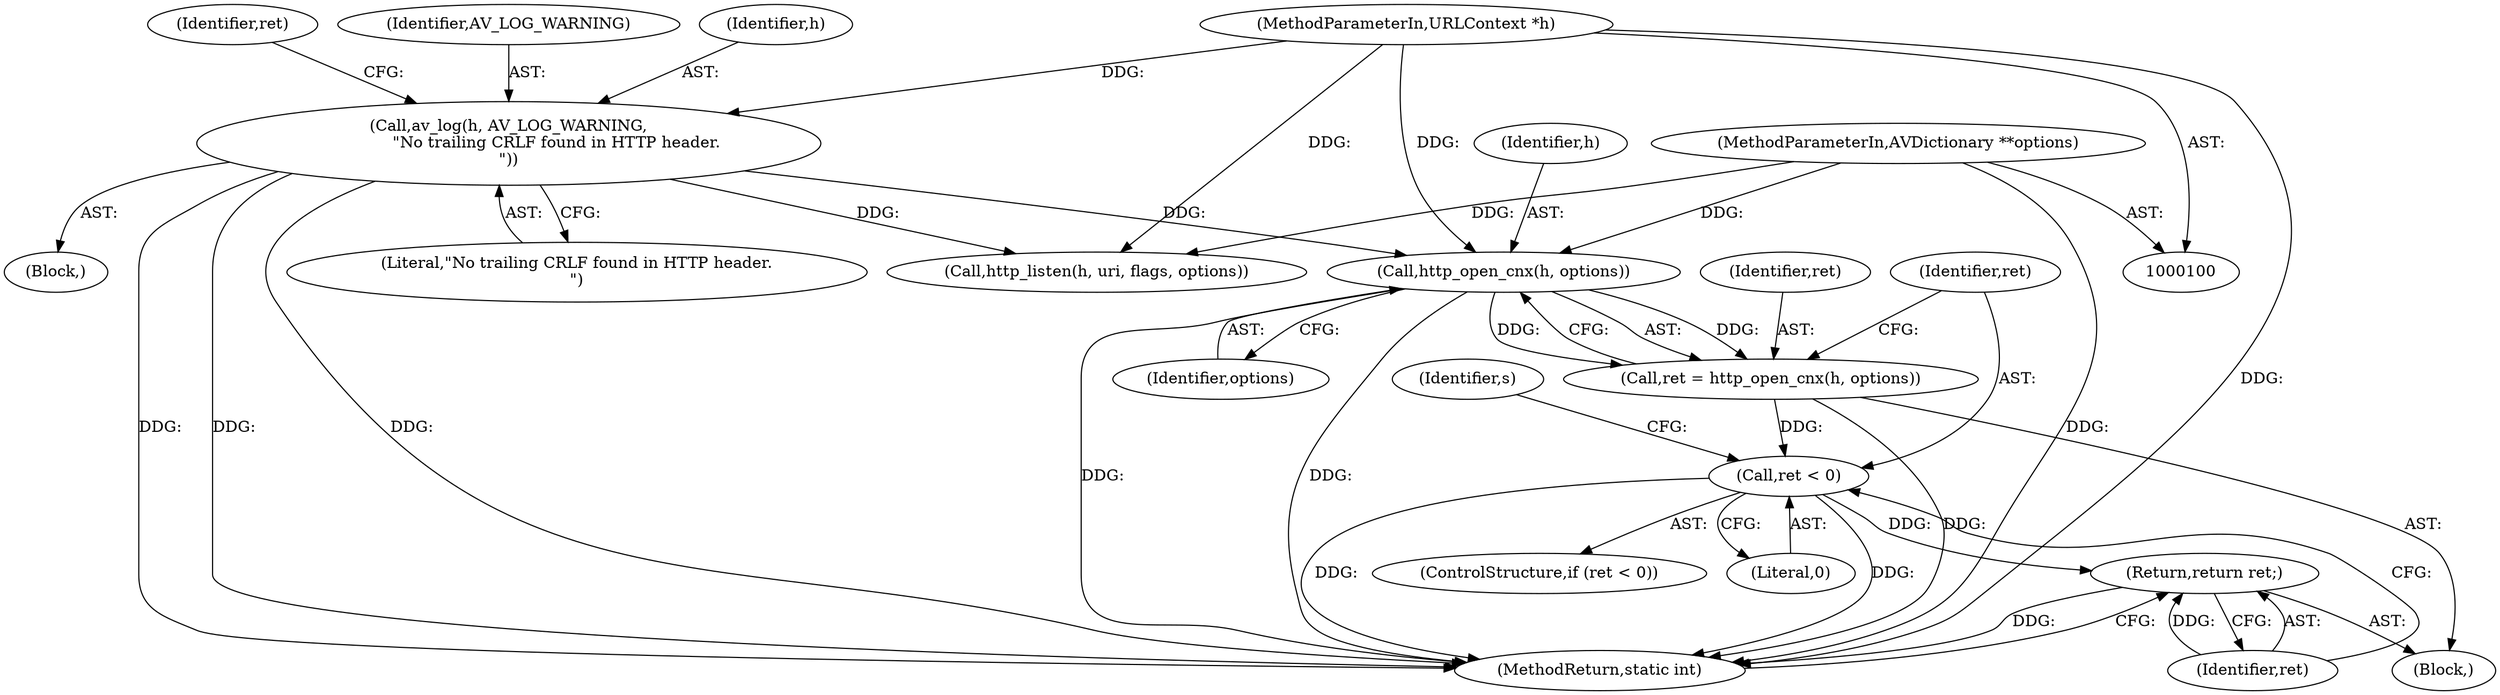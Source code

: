 digraph "0_FFmpeg_2a05c8f813de6f2278827734bf8102291e7484aa_1@API" {
"1000245" [label="(Call,http_open_cnx(h, options))"];
"1000187" [label="(Call,av_log(h, AV_LOG_WARNING,\n                   \"No trailing CRLF found in HTTP header.\n\"))"];
"1000101" [label="(MethodParameterIn,URLContext *h)"];
"1000104" [label="(MethodParameterIn,AVDictionary **options)"];
"1000243" [label="(Call,ret = http_open_cnx(h, options))"];
"1000249" [label="(Call,ret < 0)"];
"1000257" [label="(Return,return ret;)"];
"1000246" [label="(Identifier,h)"];
"1000244" [label="(Identifier,ret)"];
"1000249" [label="(Call,ret < 0)"];
"1000259" [label="(MethodReturn,static int)"];
"1000101" [label="(MethodParameterIn,URLContext *h)"];
"1000105" [label="(Block,)"];
"1000186" [label="(Block,)"];
"1000251" [label="(Literal,0)"];
"1000258" [label="(Identifier,ret)"];
"1000192" [label="(Identifier,ret)"];
"1000257" [label="(Return,return ret;)"];
"1000104" [label="(MethodParameterIn,AVDictionary **options)"];
"1000187" [label="(Call,av_log(h, AV_LOG_WARNING,\n                   \"No trailing CRLF found in HTTP header.\n\"))"];
"1000189" [label="(Identifier,AV_LOG_WARNING)"];
"1000238" [label="(Call,http_listen(h, uri, flags, options))"];
"1000248" [label="(ControlStructure,if (ret < 0))"];
"1000247" [label="(Identifier,options)"];
"1000255" [label="(Identifier,s)"];
"1000188" [label="(Identifier,h)"];
"1000250" [label="(Identifier,ret)"];
"1000245" [label="(Call,http_open_cnx(h, options))"];
"1000243" [label="(Call,ret = http_open_cnx(h, options))"];
"1000190" [label="(Literal,\"No trailing CRLF found in HTTP header.\n\")"];
"1000245" -> "1000243"  [label="AST: "];
"1000245" -> "1000247"  [label="CFG: "];
"1000246" -> "1000245"  [label="AST: "];
"1000247" -> "1000245"  [label="AST: "];
"1000243" -> "1000245"  [label="CFG: "];
"1000245" -> "1000259"  [label="DDG: "];
"1000245" -> "1000259"  [label="DDG: "];
"1000245" -> "1000243"  [label="DDG: "];
"1000245" -> "1000243"  [label="DDG: "];
"1000187" -> "1000245"  [label="DDG: "];
"1000101" -> "1000245"  [label="DDG: "];
"1000104" -> "1000245"  [label="DDG: "];
"1000187" -> "1000186"  [label="AST: "];
"1000187" -> "1000190"  [label="CFG: "];
"1000188" -> "1000187"  [label="AST: "];
"1000189" -> "1000187"  [label="AST: "];
"1000190" -> "1000187"  [label="AST: "];
"1000192" -> "1000187"  [label="CFG: "];
"1000187" -> "1000259"  [label="DDG: "];
"1000187" -> "1000259"  [label="DDG: "];
"1000187" -> "1000259"  [label="DDG: "];
"1000101" -> "1000187"  [label="DDG: "];
"1000187" -> "1000238"  [label="DDG: "];
"1000101" -> "1000100"  [label="AST: "];
"1000101" -> "1000259"  [label="DDG: "];
"1000101" -> "1000238"  [label="DDG: "];
"1000104" -> "1000100"  [label="AST: "];
"1000104" -> "1000259"  [label="DDG: "];
"1000104" -> "1000238"  [label="DDG: "];
"1000243" -> "1000105"  [label="AST: "];
"1000244" -> "1000243"  [label="AST: "];
"1000250" -> "1000243"  [label="CFG: "];
"1000243" -> "1000259"  [label="DDG: "];
"1000243" -> "1000249"  [label="DDG: "];
"1000249" -> "1000248"  [label="AST: "];
"1000249" -> "1000251"  [label="CFG: "];
"1000250" -> "1000249"  [label="AST: "];
"1000251" -> "1000249"  [label="AST: "];
"1000255" -> "1000249"  [label="CFG: "];
"1000258" -> "1000249"  [label="CFG: "];
"1000249" -> "1000259"  [label="DDG: "];
"1000249" -> "1000259"  [label="DDG: "];
"1000249" -> "1000257"  [label="DDG: "];
"1000257" -> "1000105"  [label="AST: "];
"1000257" -> "1000258"  [label="CFG: "];
"1000258" -> "1000257"  [label="AST: "];
"1000259" -> "1000257"  [label="CFG: "];
"1000257" -> "1000259"  [label="DDG: "];
"1000258" -> "1000257"  [label="DDG: "];
}
